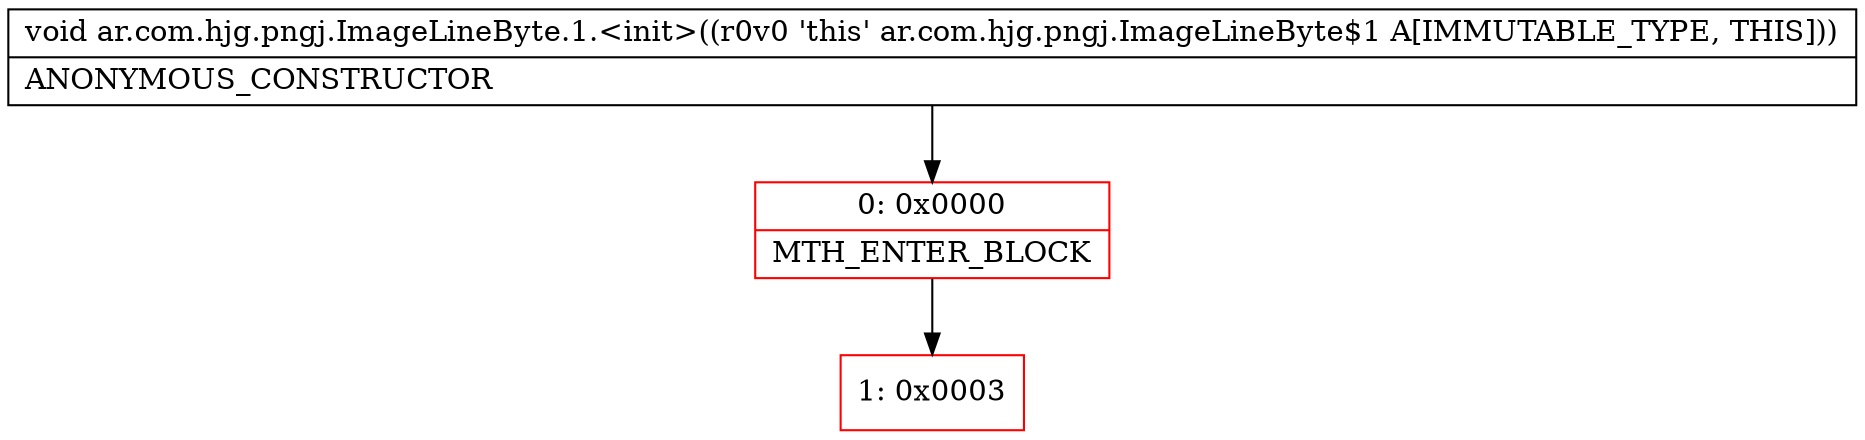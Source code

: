 digraph "CFG forar.com.hjg.pngj.ImageLineByte.1.\<init\>()V" {
subgraph cluster_Region_1257000391 {
label = "R(0)";
node [shape=record,color=blue];
}
Node_0 [shape=record,color=red,label="{0\:\ 0x0000|MTH_ENTER_BLOCK\l}"];
Node_1 [shape=record,color=red,label="{1\:\ 0x0003}"];
MethodNode[shape=record,label="{void ar.com.hjg.pngj.ImageLineByte.1.\<init\>((r0v0 'this' ar.com.hjg.pngj.ImageLineByte$1 A[IMMUTABLE_TYPE, THIS]))  | ANONYMOUS_CONSTRUCTOR\l}"];
MethodNode -> Node_0;
Node_0 -> Node_1;
}

